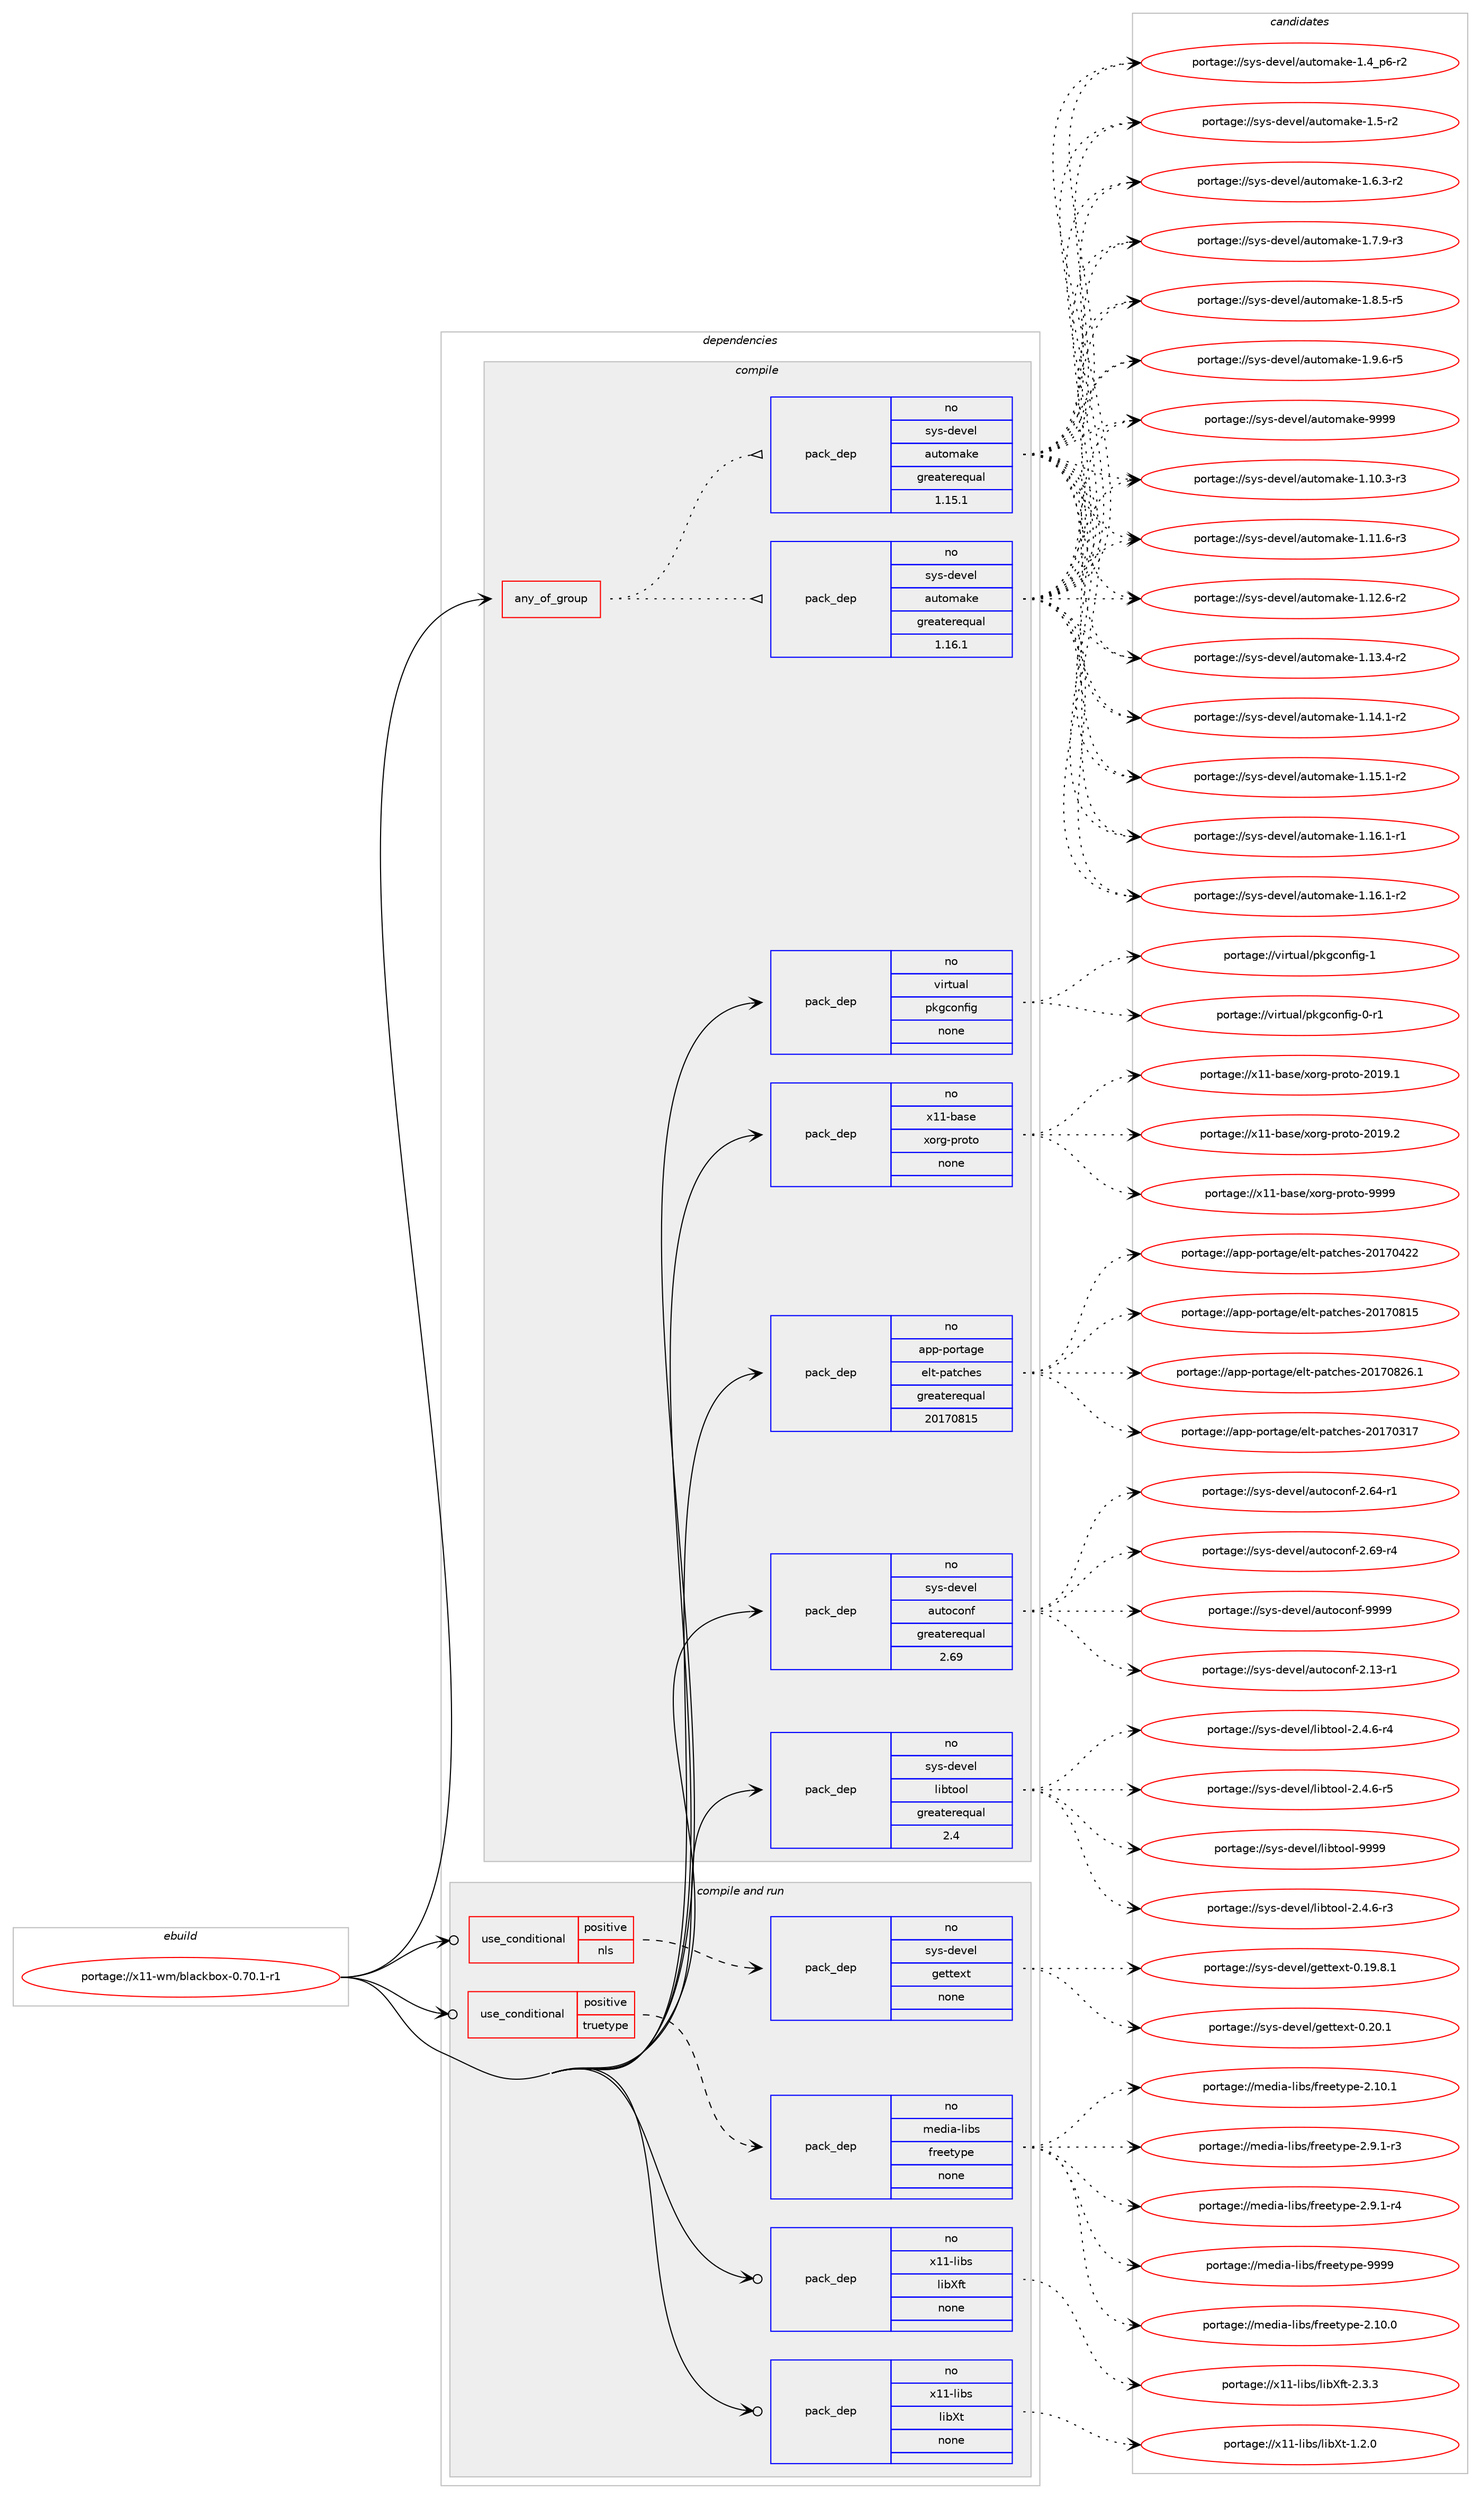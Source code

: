 digraph prolog {

# *************
# Graph options
# *************

newrank=true;
concentrate=true;
compound=true;
graph [rankdir=LR,fontname=Helvetica,fontsize=10,ranksep=1.5];#, ranksep=2.5, nodesep=0.2];
edge  [arrowhead=vee];
node  [fontname=Helvetica,fontsize=10];

# **********
# The ebuild
# **********

subgraph cluster_leftcol {
color=gray;
rank=same;
label=<<i>ebuild</i>>;
id [label="portage://x11-wm/blackbox-0.70.1-r1", color=red, width=4, href="../x11-wm/blackbox-0.70.1-r1.svg"];
}

# ****************
# The dependencies
# ****************

subgraph cluster_midcol {
color=gray;
label=<<i>dependencies</i>>;
subgraph cluster_compile {
fillcolor="#eeeeee";
style=filled;
label=<<i>compile</i>>;
subgraph any8028 {
dependency458948 [label=<<TABLE BORDER="0" CELLBORDER="1" CELLSPACING="0" CELLPADDING="4"><TR><TD CELLPADDING="10">any_of_group</TD></TR></TABLE>>, shape=none, color=red];subgraph pack341551 {
dependency458949 [label=<<TABLE BORDER="0" CELLBORDER="1" CELLSPACING="0" CELLPADDING="4" WIDTH="220"><TR><TD ROWSPAN="6" CELLPADDING="30">pack_dep</TD></TR><TR><TD WIDTH="110">no</TD></TR><TR><TD>sys-devel</TD></TR><TR><TD>automake</TD></TR><TR><TD>greaterequal</TD></TR><TR><TD>1.16.1</TD></TR></TABLE>>, shape=none, color=blue];
}
dependency458948:e -> dependency458949:w [weight=20,style="dotted",arrowhead="oinv"];
subgraph pack341552 {
dependency458950 [label=<<TABLE BORDER="0" CELLBORDER="1" CELLSPACING="0" CELLPADDING="4" WIDTH="220"><TR><TD ROWSPAN="6" CELLPADDING="30">pack_dep</TD></TR><TR><TD WIDTH="110">no</TD></TR><TR><TD>sys-devel</TD></TR><TR><TD>automake</TD></TR><TR><TD>greaterequal</TD></TR><TR><TD>1.15.1</TD></TR></TABLE>>, shape=none, color=blue];
}
dependency458948:e -> dependency458950:w [weight=20,style="dotted",arrowhead="oinv"];
}
id:e -> dependency458948:w [weight=20,style="solid",arrowhead="vee"];
subgraph pack341553 {
dependency458951 [label=<<TABLE BORDER="0" CELLBORDER="1" CELLSPACING="0" CELLPADDING="4" WIDTH="220"><TR><TD ROWSPAN="6" CELLPADDING="30">pack_dep</TD></TR><TR><TD WIDTH="110">no</TD></TR><TR><TD>app-portage</TD></TR><TR><TD>elt-patches</TD></TR><TR><TD>greaterequal</TD></TR><TR><TD>20170815</TD></TR></TABLE>>, shape=none, color=blue];
}
id:e -> dependency458951:w [weight=20,style="solid",arrowhead="vee"];
subgraph pack341554 {
dependency458952 [label=<<TABLE BORDER="0" CELLBORDER="1" CELLSPACING="0" CELLPADDING="4" WIDTH="220"><TR><TD ROWSPAN="6" CELLPADDING="30">pack_dep</TD></TR><TR><TD WIDTH="110">no</TD></TR><TR><TD>sys-devel</TD></TR><TR><TD>autoconf</TD></TR><TR><TD>greaterequal</TD></TR><TR><TD>2.69</TD></TR></TABLE>>, shape=none, color=blue];
}
id:e -> dependency458952:w [weight=20,style="solid",arrowhead="vee"];
subgraph pack341555 {
dependency458953 [label=<<TABLE BORDER="0" CELLBORDER="1" CELLSPACING="0" CELLPADDING="4" WIDTH="220"><TR><TD ROWSPAN="6" CELLPADDING="30">pack_dep</TD></TR><TR><TD WIDTH="110">no</TD></TR><TR><TD>sys-devel</TD></TR><TR><TD>libtool</TD></TR><TR><TD>greaterequal</TD></TR><TR><TD>2.4</TD></TR></TABLE>>, shape=none, color=blue];
}
id:e -> dependency458953:w [weight=20,style="solid",arrowhead="vee"];
subgraph pack341556 {
dependency458954 [label=<<TABLE BORDER="0" CELLBORDER="1" CELLSPACING="0" CELLPADDING="4" WIDTH="220"><TR><TD ROWSPAN="6" CELLPADDING="30">pack_dep</TD></TR><TR><TD WIDTH="110">no</TD></TR><TR><TD>virtual</TD></TR><TR><TD>pkgconfig</TD></TR><TR><TD>none</TD></TR><TR><TD></TD></TR></TABLE>>, shape=none, color=blue];
}
id:e -> dependency458954:w [weight=20,style="solid",arrowhead="vee"];
subgraph pack341557 {
dependency458955 [label=<<TABLE BORDER="0" CELLBORDER="1" CELLSPACING="0" CELLPADDING="4" WIDTH="220"><TR><TD ROWSPAN="6" CELLPADDING="30">pack_dep</TD></TR><TR><TD WIDTH="110">no</TD></TR><TR><TD>x11-base</TD></TR><TR><TD>xorg-proto</TD></TR><TR><TD>none</TD></TR><TR><TD></TD></TR></TABLE>>, shape=none, color=blue];
}
id:e -> dependency458955:w [weight=20,style="solid",arrowhead="vee"];
}
subgraph cluster_compileandrun {
fillcolor="#eeeeee";
style=filled;
label=<<i>compile and run</i>>;
subgraph cond109073 {
dependency458956 [label=<<TABLE BORDER="0" CELLBORDER="1" CELLSPACING="0" CELLPADDING="4"><TR><TD ROWSPAN="3" CELLPADDING="10">use_conditional</TD></TR><TR><TD>positive</TD></TR><TR><TD>nls</TD></TR></TABLE>>, shape=none, color=red];
subgraph pack341558 {
dependency458957 [label=<<TABLE BORDER="0" CELLBORDER="1" CELLSPACING="0" CELLPADDING="4" WIDTH="220"><TR><TD ROWSPAN="6" CELLPADDING="30">pack_dep</TD></TR><TR><TD WIDTH="110">no</TD></TR><TR><TD>sys-devel</TD></TR><TR><TD>gettext</TD></TR><TR><TD>none</TD></TR><TR><TD></TD></TR></TABLE>>, shape=none, color=blue];
}
dependency458956:e -> dependency458957:w [weight=20,style="dashed",arrowhead="vee"];
}
id:e -> dependency458956:w [weight=20,style="solid",arrowhead="odotvee"];
subgraph cond109074 {
dependency458958 [label=<<TABLE BORDER="0" CELLBORDER="1" CELLSPACING="0" CELLPADDING="4"><TR><TD ROWSPAN="3" CELLPADDING="10">use_conditional</TD></TR><TR><TD>positive</TD></TR><TR><TD>truetype</TD></TR></TABLE>>, shape=none, color=red];
subgraph pack341559 {
dependency458959 [label=<<TABLE BORDER="0" CELLBORDER="1" CELLSPACING="0" CELLPADDING="4" WIDTH="220"><TR><TD ROWSPAN="6" CELLPADDING="30">pack_dep</TD></TR><TR><TD WIDTH="110">no</TD></TR><TR><TD>media-libs</TD></TR><TR><TD>freetype</TD></TR><TR><TD>none</TD></TR><TR><TD></TD></TR></TABLE>>, shape=none, color=blue];
}
dependency458958:e -> dependency458959:w [weight=20,style="dashed",arrowhead="vee"];
}
id:e -> dependency458958:w [weight=20,style="solid",arrowhead="odotvee"];
subgraph pack341560 {
dependency458960 [label=<<TABLE BORDER="0" CELLBORDER="1" CELLSPACING="0" CELLPADDING="4" WIDTH="220"><TR><TD ROWSPAN="6" CELLPADDING="30">pack_dep</TD></TR><TR><TD WIDTH="110">no</TD></TR><TR><TD>x11-libs</TD></TR><TR><TD>libXft</TD></TR><TR><TD>none</TD></TR><TR><TD></TD></TR></TABLE>>, shape=none, color=blue];
}
id:e -> dependency458960:w [weight=20,style="solid",arrowhead="odotvee"];
subgraph pack341561 {
dependency458961 [label=<<TABLE BORDER="0" CELLBORDER="1" CELLSPACING="0" CELLPADDING="4" WIDTH="220"><TR><TD ROWSPAN="6" CELLPADDING="30">pack_dep</TD></TR><TR><TD WIDTH="110">no</TD></TR><TR><TD>x11-libs</TD></TR><TR><TD>libXt</TD></TR><TR><TD>none</TD></TR><TR><TD></TD></TR></TABLE>>, shape=none, color=blue];
}
id:e -> dependency458961:w [weight=20,style="solid",arrowhead="odotvee"];
}
subgraph cluster_run {
fillcolor="#eeeeee";
style=filled;
label=<<i>run</i>>;
}
}

# **************
# The candidates
# **************

subgraph cluster_choices {
rank=same;
color=gray;
label=<<i>candidates</i>>;

subgraph choice341551 {
color=black;
nodesep=1;
choiceportage11512111545100101118101108479711711611110997107101454946494846514511451 [label="portage://sys-devel/automake-1.10.3-r3", color=red, width=4,href="../sys-devel/automake-1.10.3-r3.svg"];
choiceportage11512111545100101118101108479711711611110997107101454946494946544511451 [label="portage://sys-devel/automake-1.11.6-r3", color=red, width=4,href="../sys-devel/automake-1.11.6-r3.svg"];
choiceportage11512111545100101118101108479711711611110997107101454946495046544511450 [label="portage://sys-devel/automake-1.12.6-r2", color=red, width=4,href="../sys-devel/automake-1.12.6-r2.svg"];
choiceportage11512111545100101118101108479711711611110997107101454946495146524511450 [label="portage://sys-devel/automake-1.13.4-r2", color=red, width=4,href="../sys-devel/automake-1.13.4-r2.svg"];
choiceportage11512111545100101118101108479711711611110997107101454946495246494511450 [label="portage://sys-devel/automake-1.14.1-r2", color=red, width=4,href="../sys-devel/automake-1.14.1-r2.svg"];
choiceportage11512111545100101118101108479711711611110997107101454946495346494511450 [label="portage://sys-devel/automake-1.15.1-r2", color=red, width=4,href="../sys-devel/automake-1.15.1-r2.svg"];
choiceportage11512111545100101118101108479711711611110997107101454946495446494511449 [label="portage://sys-devel/automake-1.16.1-r1", color=red, width=4,href="../sys-devel/automake-1.16.1-r1.svg"];
choiceportage11512111545100101118101108479711711611110997107101454946495446494511450 [label="portage://sys-devel/automake-1.16.1-r2", color=red, width=4,href="../sys-devel/automake-1.16.1-r2.svg"];
choiceportage115121115451001011181011084797117116111109971071014549465295112544511450 [label="portage://sys-devel/automake-1.4_p6-r2", color=red, width=4,href="../sys-devel/automake-1.4_p6-r2.svg"];
choiceportage11512111545100101118101108479711711611110997107101454946534511450 [label="portage://sys-devel/automake-1.5-r2", color=red, width=4,href="../sys-devel/automake-1.5-r2.svg"];
choiceportage115121115451001011181011084797117116111109971071014549465446514511450 [label="portage://sys-devel/automake-1.6.3-r2", color=red, width=4,href="../sys-devel/automake-1.6.3-r2.svg"];
choiceportage115121115451001011181011084797117116111109971071014549465546574511451 [label="portage://sys-devel/automake-1.7.9-r3", color=red, width=4,href="../sys-devel/automake-1.7.9-r3.svg"];
choiceportage115121115451001011181011084797117116111109971071014549465646534511453 [label="portage://sys-devel/automake-1.8.5-r5", color=red, width=4,href="../sys-devel/automake-1.8.5-r5.svg"];
choiceportage115121115451001011181011084797117116111109971071014549465746544511453 [label="portage://sys-devel/automake-1.9.6-r5", color=red, width=4,href="../sys-devel/automake-1.9.6-r5.svg"];
choiceportage115121115451001011181011084797117116111109971071014557575757 [label="portage://sys-devel/automake-9999", color=red, width=4,href="../sys-devel/automake-9999.svg"];
dependency458949:e -> choiceportage11512111545100101118101108479711711611110997107101454946494846514511451:w [style=dotted,weight="100"];
dependency458949:e -> choiceportage11512111545100101118101108479711711611110997107101454946494946544511451:w [style=dotted,weight="100"];
dependency458949:e -> choiceportage11512111545100101118101108479711711611110997107101454946495046544511450:w [style=dotted,weight="100"];
dependency458949:e -> choiceportage11512111545100101118101108479711711611110997107101454946495146524511450:w [style=dotted,weight="100"];
dependency458949:e -> choiceportage11512111545100101118101108479711711611110997107101454946495246494511450:w [style=dotted,weight="100"];
dependency458949:e -> choiceportage11512111545100101118101108479711711611110997107101454946495346494511450:w [style=dotted,weight="100"];
dependency458949:e -> choiceportage11512111545100101118101108479711711611110997107101454946495446494511449:w [style=dotted,weight="100"];
dependency458949:e -> choiceportage11512111545100101118101108479711711611110997107101454946495446494511450:w [style=dotted,weight="100"];
dependency458949:e -> choiceportage115121115451001011181011084797117116111109971071014549465295112544511450:w [style=dotted,weight="100"];
dependency458949:e -> choiceportage11512111545100101118101108479711711611110997107101454946534511450:w [style=dotted,weight="100"];
dependency458949:e -> choiceportage115121115451001011181011084797117116111109971071014549465446514511450:w [style=dotted,weight="100"];
dependency458949:e -> choiceportage115121115451001011181011084797117116111109971071014549465546574511451:w [style=dotted,weight="100"];
dependency458949:e -> choiceportage115121115451001011181011084797117116111109971071014549465646534511453:w [style=dotted,weight="100"];
dependency458949:e -> choiceportage115121115451001011181011084797117116111109971071014549465746544511453:w [style=dotted,weight="100"];
dependency458949:e -> choiceportage115121115451001011181011084797117116111109971071014557575757:w [style=dotted,weight="100"];
}
subgraph choice341552 {
color=black;
nodesep=1;
choiceportage11512111545100101118101108479711711611110997107101454946494846514511451 [label="portage://sys-devel/automake-1.10.3-r3", color=red, width=4,href="../sys-devel/automake-1.10.3-r3.svg"];
choiceportage11512111545100101118101108479711711611110997107101454946494946544511451 [label="portage://sys-devel/automake-1.11.6-r3", color=red, width=4,href="../sys-devel/automake-1.11.6-r3.svg"];
choiceportage11512111545100101118101108479711711611110997107101454946495046544511450 [label="portage://sys-devel/automake-1.12.6-r2", color=red, width=4,href="../sys-devel/automake-1.12.6-r2.svg"];
choiceportage11512111545100101118101108479711711611110997107101454946495146524511450 [label="portage://sys-devel/automake-1.13.4-r2", color=red, width=4,href="../sys-devel/automake-1.13.4-r2.svg"];
choiceportage11512111545100101118101108479711711611110997107101454946495246494511450 [label="portage://sys-devel/automake-1.14.1-r2", color=red, width=4,href="../sys-devel/automake-1.14.1-r2.svg"];
choiceportage11512111545100101118101108479711711611110997107101454946495346494511450 [label="portage://sys-devel/automake-1.15.1-r2", color=red, width=4,href="../sys-devel/automake-1.15.1-r2.svg"];
choiceportage11512111545100101118101108479711711611110997107101454946495446494511449 [label="portage://sys-devel/automake-1.16.1-r1", color=red, width=4,href="../sys-devel/automake-1.16.1-r1.svg"];
choiceportage11512111545100101118101108479711711611110997107101454946495446494511450 [label="portage://sys-devel/automake-1.16.1-r2", color=red, width=4,href="../sys-devel/automake-1.16.1-r2.svg"];
choiceportage115121115451001011181011084797117116111109971071014549465295112544511450 [label="portage://sys-devel/automake-1.4_p6-r2", color=red, width=4,href="../sys-devel/automake-1.4_p6-r2.svg"];
choiceportage11512111545100101118101108479711711611110997107101454946534511450 [label="portage://sys-devel/automake-1.5-r2", color=red, width=4,href="../sys-devel/automake-1.5-r2.svg"];
choiceportage115121115451001011181011084797117116111109971071014549465446514511450 [label="portage://sys-devel/automake-1.6.3-r2", color=red, width=4,href="../sys-devel/automake-1.6.3-r2.svg"];
choiceportage115121115451001011181011084797117116111109971071014549465546574511451 [label="portage://sys-devel/automake-1.7.9-r3", color=red, width=4,href="../sys-devel/automake-1.7.9-r3.svg"];
choiceportage115121115451001011181011084797117116111109971071014549465646534511453 [label="portage://sys-devel/automake-1.8.5-r5", color=red, width=4,href="../sys-devel/automake-1.8.5-r5.svg"];
choiceportage115121115451001011181011084797117116111109971071014549465746544511453 [label="portage://sys-devel/automake-1.9.6-r5", color=red, width=4,href="../sys-devel/automake-1.9.6-r5.svg"];
choiceportage115121115451001011181011084797117116111109971071014557575757 [label="portage://sys-devel/automake-9999", color=red, width=4,href="../sys-devel/automake-9999.svg"];
dependency458950:e -> choiceportage11512111545100101118101108479711711611110997107101454946494846514511451:w [style=dotted,weight="100"];
dependency458950:e -> choiceportage11512111545100101118101108479711711611110997107101454946494946544511451:w [style=dotted,weight="100"];
dependency458950:e -> choiceportage11512111545100101118101108479711711611110997107101454946495046544511450:w [style=dotted,weight="100"];
dependency458950:e -> choiceportage11512111545100101118101108479711711611110997107101454946495146524511450:w [style=dotted,weight="100"];
dependency458950:e -> choiceportage11512111545100101118101108479711711611110997107101454946495246494511450:w [style=dotted,weight="100"];
dependency458950:e -> choiceportage11512111545100101118101108479711711611110997107101454946495346494511450:w [style=dotted,weight="100"];
dependency458950:e -> choiceportage11512111545100101118101108479711711611110997107101454946495446494511449:w [style=dotted,weight="100"];
dependency458950:e -> choiceportage11512111545100101118101108479711711611110997107101454946495446494511450:w [style=dotted,weight="100"];
dependency458950:e -> choiceportage115121115451001011181011084797117116111109971071014549465295112544511450:w [style=dotted,weight="100"];
dependency458950:e -> choiceportage11512111545100101118101108479711711611110997107101454946534511450:w [style=dotted,weight="100"];
dependency458950:e -> choiceportage115121115451001011181011084797117116111109971071014549465446514511450:w [style=dotted,weight="100"];
dependency458950:e -> choiceportage115121115451001011181011084797117116111109971071014549465546574511451:w [style=dotted,weight="100"];
dependency458950:e -> choiceportage115121115451001011181011084797117116111109971071014549465646534511453:w [style=dotted,weight="100"];
dependency458950:e -> choiceportage115121115451001011181011084797117116111109971071014549465746544511453:w [style=dotted,weight="100"];
dependency458950:e -> choiceportage115121115451001011181011084797117116111109971071014557575757:w [style=dotted,weight="100"];
}
subgraph choice341553 {
color=black;
nodesep=1;
choiceportage97112112451121111141169710310147101108116451129711699104101115455048495548514955 [label="portage://app-portage/elt-patches-20170317", color=red, width=4,href="../app-portage/elt-patches-20170317.svg"];
choiceportage97112112451121111141169710310147101108116451129711699104101115455048495548525050 [label="portage://app-portage/elt-patches-20170422", color=red, width=4,href="../app-portage/elt-patches-20170422.svg"];
choiceportage97112112451121111141169710310147101108116451129711699104101115455048495548564953 [label="portage://app-portage/elt-patches-20170815", color=red, width=4,href="../app-portage/elt-patches-20170815.svg"];
choiceportage971121124511211111411697103101471011081164511297116991041011154550484955485650544649 [label="portage://app-portage/elt-patches-20170826.1", color=red, width=4,href="../app-portage/elt-patches-20170826.1.svg"];
dependency458951:e -> choiceportage97112112451121111141169710310147101108116451129711699104101115455048495548514955:w [style=dotted,weight="100"];
dependency458951:e -> choiceportage97112112451121111141169710310147101108116451129711699104101115455048495548525050:w [style=dotted,weight="100"];
dependency458951:e -> choiceportage97112112451121111141169710310147101108116451129711699104101115455048495548564953:w [style=dotted,weight="100"];
dependency458951:e -> choiceportage971121124511211111411697103101471011081164511297116991041011154550484955485650544649:w [style=dotted,weight="100"];
}
subgraph choice341554 {
color=black;
nodesep=1;
choiceportage1151211154510010111810110847971171161119911111010245504649514511449 [label="portage://sys-devel/autoconf-2.13-r1", color=red, width=4,href="../sys-devel/autoconf-2.13-r1.svg"];
choiceportage1151211154510010111810110847971171161119911111010245504654524511449 [label="portage://sys-devel/autoconf-2.64-r1", color=red, width=4,href="../sys-devel/autoconf-2.64-r1.svg"];
choiceportage1151211154510010111810110847971171161119911111010245504654574511452 [label="portage://sys-devel/autoconf-2.69-r4", color=red, width=4,href="../sys-devel/autoconf-2.69-r4.svg"];
choiceportage115121115451001011181011084797117116111991111101024557575757 [label="portage://sys-devel/autoconf-9999", color=red, width=4,href="../sys-devel/autoconf-9999.svg"];
dependency458952:e -> choiceportage1151211154510010111810110847971171161119911111010245504649514511449:w [style=dotted,weight="100"];
dependency458952:e -> choiceportage1151211154510010111810110847971171161119911111010245504654524511449:w [style=dotted,weight="100"];
dependency458952:e -> choiceportage1151211154510010111810110847971171161119911111010245504654574511452:w [style=dotted,weight="100"];
dependency458952:e -> choiceportage115121115451001011181011084797117116111991111101024557575757:w [style=dotted,weight="100"];
}
subgraph choice341555 {
color=black;
nodesep=1;
choiceportage1151211154510010111810110847108105981161111111084550465246544511451 [label="portage://sys-devel/libtool-2.4.6-r3", color=red, width=4,href="../sys-devel/libtool-2.4.6-r3.svg"];
choiceportage1151211154510010111810110847108105981161111111084550465246544511452 [label="portage://sys-devel/libtool-2.4.6-r4", color=red, width=4,href="../sys-devel/libtool-2.4.6-r4.svg"];
choiceportage1151211154510010111810110847108105981161111111084550465246544511453 [label="portage://sys-devel/libtool-2.4.6-r5", color=red, width=4,href="../sys-devel/libtool-2.4.6-r5.svg"];
choiceportage1151211154510010111810110847108105981161111111084557575757 [label="portage://sys-devel/libtool-9999", color=red, width=4,href="../sys-devel/libtool-9999.svg"];
dependency458953:e -> choiceportage1151211154510010111810110847108105981161111111084550465246544511451:w [style=dotted,weight="100"];
dependency458953:e -> choiceportage1151211154510010111810110847108105981161111111084550465246544511452:w [style=dotted,weight="100"];
dependency458953:e -> choiceportage1151211154510010111810110847108105981161111111084550465246544511453:w [style=dotted,weight="100"];
dependency458953:e -> choiceportage1151211154510010111810110847108105981161111111084557575757:w [style=dotted,weight="100"];
}
subgraph choice341556 {
color=black;
nodesep=1;
choiceportage11810511411611797108471121071039911111010210510345484511449 [label="portage://virtual/pkgconfig-0-r1", color=red, width=4,href="../virtual/pkgconfig-0-r1.svg"];
choiceportage1181051141161179710847112107103991111101021051034549 [label="portage://virtual/pkgconfig-1", color=red, width=4,href="../virtual/pkgconfig-1.svg"];
dependency458954:e -> choiceportage11810511411611797108471121071039911111010210510345484511449:w [style=dotted,weight="100"];
dependency458954:e -> choiceportage1181051141161179710847112107103991111101021051034549:w [style=dotted,weight="100"];
}
subgraph choice341557 {
color=black;
nodesep=1;
choiceportage1204949459897115101471201111141034511211411111611145504849574649 [label="portage://x11-base/xorg-proto-2019.1", color=red, width=4,href="../x11-base/xorg-proto-2019.1.svg"];
choiceportage1204949459897115101471201111141034511211411111611145504849574650 [label="portage://x11-base/xorg-proto-2019.2", color=red, width=4,href="../x11-base/xorg-proto-2019.2.svg"];
choiceportage120494945989711510147120111114103451121141111161114557575757 [label="portage://x11-base/xorg-proto-9999", color=red, width=4,href="../x11-base/xorg-proto-9999.svg"];
dependency458955:e -> choiceportage1204949459897115101471201111141034511211411111611145504849574649:w [style=dotted,weight="100"];
dependency458955:e -> choiceportage1204949459897115101471201111141034511211411111611145504849574650:w [style=dotted,weight="100"];
dependency458955:e -> choiceportage120494945989711510147120111114103451121141111161114557575757:w [style=dotted,weight="100"];
}
subgraph choice341558 {
color=black;
nodesep=1;
choiceportage1151211154510010111810110847103101116116101120116454846495746564649 [label="portage://sys-devel/gettext-0.19.8.1", color=red, width=4,href="../sys-devel/gettext-0.19.8.1.svg"];
choiceportage115121115451001011181011084710310111611610112011645484650484649 [label="portage://sys-devel/gettext-0.20.1", color=red, width=4,href="../sys-devel/gettext-0.20.1.svg"];
dependency458957:e -> choiceportage1151211154510010111810110847103101116116101120116454846495746564649:w [style=dotted,weight="100"];
dependency458957:e -> choiceportage115121115451001011181011084710310111611610112011645484650484649:w [style=dotted,weight="100"];
}
subgraph choice341559 {
color=black;
nodesep=1;
choiceportage1091011001059745108105981154710211410110111612111210145504649484648 [label="portage://media-libs/freetype-2.10.0", color=red, width=4,href="../media-libs/freetype-2.10.0.svg"];
choiceportage1091011001059745108105981154710211410110111612111210145504649484649 [label="portage://media-libs/freetype-2.10.1", color=red, width=4,href="../media-libs/freetype-2.10.1.svg"];
choiceportage109101100105974510810598115471021141011011161211121014550465746494511451 [label="portage://media-libs/freetype-2.9.1-r3", color=red, width=4,href="../media-libs/freetype-2.9.1-r3.svg"];
choiceportage109101100105974510810598115471021141011011161211121014550465746494511452 [label="portage://media-libs/freetype-2.9.1-r4", color=red, width=4,href="../media-libs/freetype-2.9.1-r4.svg"];
choiceportage109101100105974510810598115471021141011011161211121014557575757 [label="portage://media-libs/freetype-9999", color=red, width=4,href="../media-libs/freetype-9999.svg"];
dependency458959:e -> choiceportage1091011001059745108105981154710211410110111612111210145504649484648:w [style=dotted,weight="100"];
dependency458959:e -> choiceportage1091011001059745108105981154710211410110111612111210145504649484649:w [style=dotted,weight="100"];
dependency458959:e -> choiceportage109101100105974510810598115471021141011011161211121014550465746494511451:w [style=dotted,weight="100"];
dependency458959:e -> choiceportage109101100105974510810598115471021141011011161211121014550465746494511452:w [style=dotted,weight="100"];
dependency458959:e -> choiceportage109101100105974510810598115471021141011011161211121014557575757:w [style=dotted,weight="100"];
}
subgraph choice341560 {
color=black;
nodesep=1;
choiceportage12049494510810598115471081059888102116455046514651 [label="portage://x11-libs/libXft-2.3.3", color=red, width=4,href="../x11-libs/libXft-2.3.3.svg"];
dependency458960:e -> choiceportage12049494510810598115471081059888102116455046514651:w [style=dotted,weight="100"];
}
subgraph choice341561 {
color=black;
nodesep=1;
choiceportage12049494510810598115471081059888116454946504648 [label="portage://x11-libs/libXt-1.2.0", color=red, width=4,href="../x11-libs/libXt-1.2.0.svg"];
dependency458961:e -> choiceportage12049494510810598115471081059888116454946504648:w [style=dotted,weight="100"];
}
}

}
